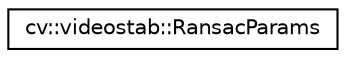 digraph "Graphical Class Hierarchy"
{
 // LATEX_PDF_SIZE
  edge [fontname="Helvetica",fontsize="10",labelfontname="Helvetica",labelfontsize="10"];
  node [fontname="Helvetica",fontsize="10",shape=record];
  rankdir="LR";
  Node0 [label="cv::videostab::RansacParams",height=0.2,width=0.4,color="black", fillcolor="white", style="filled",URL="$structcv_1_1videostab_1_1_ransac_params.html",tooltip=" "];
}
